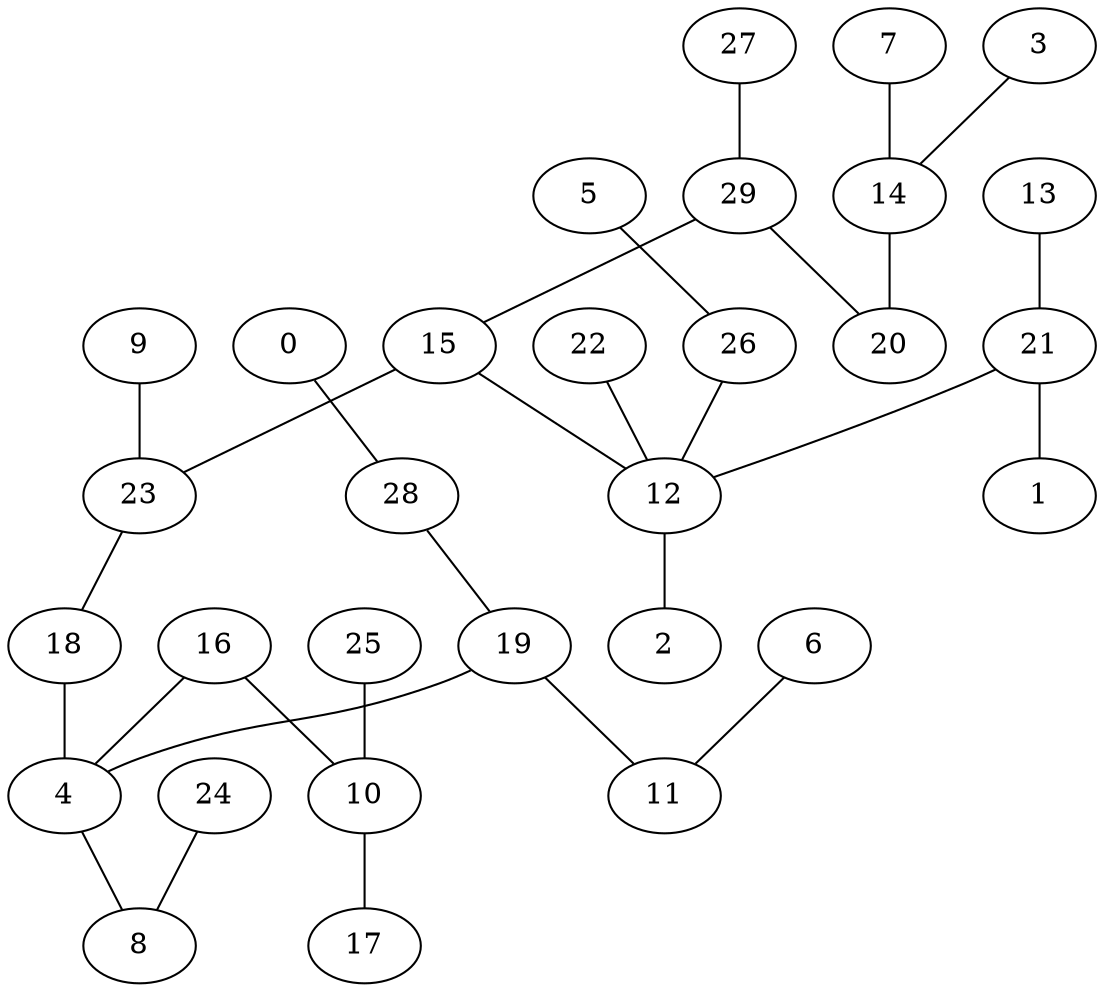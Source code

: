 strict graph G {
0;
1;
2;
3;
4;
5;
6;
7;
8;
9;
10;
11;
12;
13;
14;
15;
16;
17;
18;
19;
20;
21;
22;
23;
24;
25;
26;
27;
28;
29;
21 -- 1;
12 -- 2;
19 -- 11;
28 -- 19;
29 -- 20;
18 -- 4;
15 -- 12;
7 -- 14;
27 -- 29;
23 -- 18;
5 -- 26;
29 -- 15;
15 -- 23;
9 -- 23;
19 -- 4;
22 -- 12;
0 -- 28;
16 -- 4;
26 -- 12;
25 -- 10;
14 -- 20;
4 -- 8;
24 -- 8;
6 -- 11;
10 -- 17;
13 -- 21;
21 -- 12;
16 -- 10;
3 -- 14;
}
